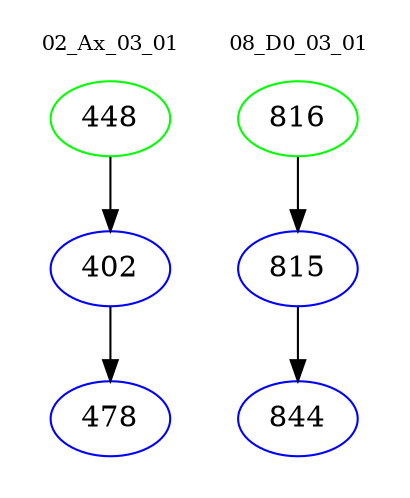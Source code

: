 digraph{
subgraph cluster_0 {
color = white
label = "02_Ax_03_01";
fontsize=10;
T0_448 [label="448", color="green"]
T0_448 -> T0_402 [color="black"]
T0_402 [label="402", color="blue"]
T0_402 -> T0_478 [color="black"]
T0_478 [label="478", color="blue"]
}
subgraph cluster_1 {
color = white
label = "08_D0_03_01";
fontsize=10;
T1_816 [label="816", color="green"]
T1_816 -> T1_815 [color="black"]
T1_815 [label="815", color="blue"]
T1_815 -> T1_844 [color="black"]
T1_844 [label="844", color="blue"]
}
}
